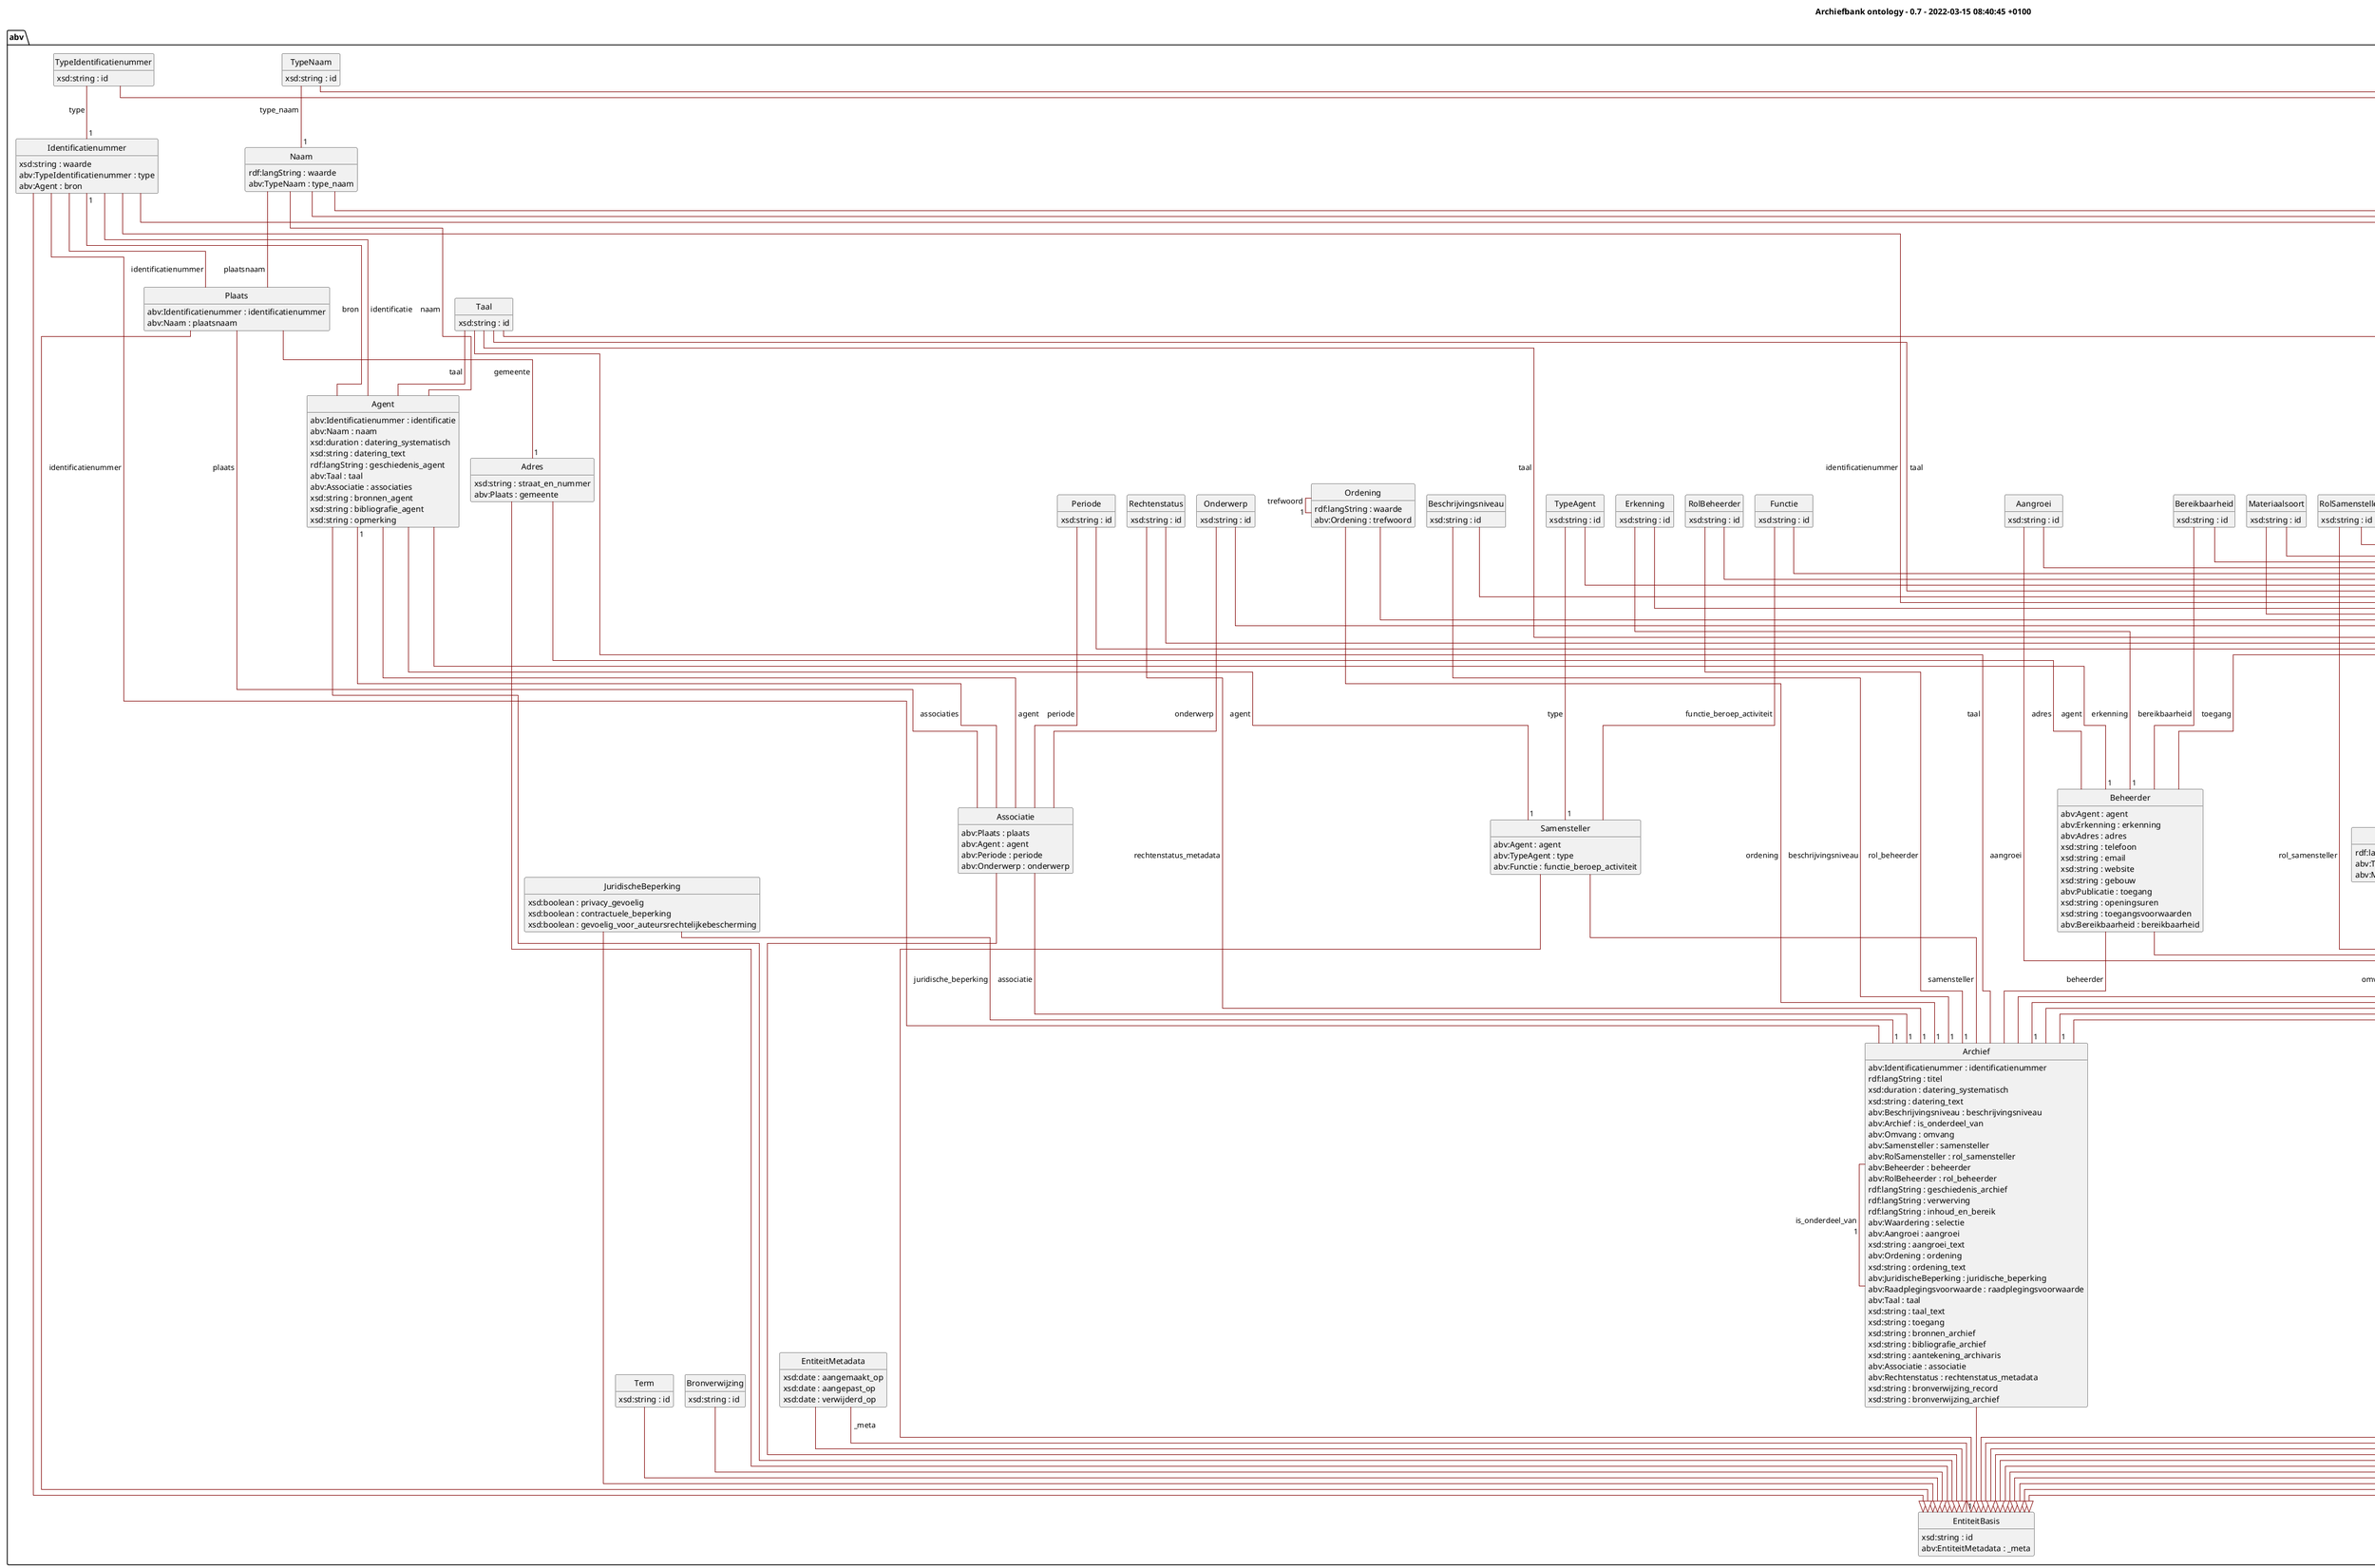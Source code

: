 @startuml
!pragma layout elk
skinparam classFontSize 14
!define LIGHTORANGE
skinparam groupInheritance 1
skinparam componentStyle uml2
skinparam wrapMessageWidth 100
skinparam ArrowColor #Maroon

title Archiefbank ontology - 0.7 - 2022-03-15 08:40:45 +0100
              
package abv {

class Aangroei{
	{field} xsd:string : id 
}

Aangroei --|> Codetabel

class Adres{
	{field} xsd:string : straat_en_nummer 
	{field} abv:Plaats : gemeente 
}
Plaats - "1" Adres : gemeente >
Adres --|> EntiteitBasis

class Agent{
	{field} abv:Identificatienummer : identificatie 
	{field} abv:Naam : naam 
	{field} xsd:duration : datering_systematisch 
	{field} xsd:string : datering_text 
	{field} rdf:langString : geschiedenis_agent 
	{field} abv:Taal : taal 
	{field} abv:Associatie : associaties 
	{field} xsd:string : bronnen_agent 
	{field} xsd:string : bibliografie_agent 
	{field} xsd:string : opmerking 
}
Identificatienummer -  Agent : identificatie >
Naam -  Agent : naam >
Taal -  Agent : taal >
Associatie - "1" Agent : associaties >
Agent --|> EntiteitBasis

class Archief{
	{field} abv:Identificatienummer : identificatienummer 
	{field} rdf:langString : titel 
	{field} xsd:duration : datering_systematisch 
	{field} xsd:string : datering_text 
	{field} abv:Beschrijvingsniveau : beschrijvingsniveau 
	{field} abv:Archief : is_onderdeel_van 
	{field} abv:Omvang : omvang 
	{field} abv:Samensteller : samensteller 
	{field} abv:RolSamensteller : rol_samensteller 
	{field} abv:Beheerder : beheerder 
	{field} abv:RolBeheerder : rol_beheerder 
	{field} rdf:langString : geschiedenis_archief 
	{field} rdf:langString : verwerving 
	{field} rdf:langString : inhoud_en_bereik 
	{field} abv:Waardering : selectie 
	{field} abv:Aangroei : aangroei 
	{field} xsd:string : aangroei_text 
	{field} abv:Ordening : ordening 
	{field} xsd:string : ordening_text 
	{field} abv:JuridischeBeperking : juridische_beperking 
	{field} abv:Raadplegingsvoorwaarde : raadplegingsvoorwaarde 
	{field} abv:Taal : taal 
	{field} xsd:string : taal_text 
	{field} xsd:string : toegang 
	{field} xsd:string : bronnen_archief 
	{field} xsd:string : bibliografie_archief 
	{field} xsd:string : aantekening_archivaris 
	{field} abv:Associatie : associatie 
	{field} abv:Rechtenstatus : rechtenstatus_metadata 
	{field} xsd:string : bronverwijzing_record 
	{field} xsd:string : bronverwijzing_archief 
}
Identificatienummer -  Archief : identificatienummer >
Beschrijvingsniveau - "1" Archief : beschrijvingsniveau >
Archief - "1" Archief : is_onderdeel_van >
Omvang -  Archief : omvang >
Samensteller -  Archief : samensteller >
RolSamensteller - "1" Archief : rol_samensteller >
Beheerder -  Archief : beheerder >
RolBeheerder - "1" Archief : rol_beheerder >
Waardering -  Archief : selectie >
Aangroei - "1" Archief : aangroei >
Ordening - "1" Archief : ordening >
JuridischeBeperking - "1" Archief : juridische_beperking >
Raadplegingsvoorwaarde -  Archief : raadplegingsvoorwaarde >
Taal -  Archief : taal >
Associatie - "1" Archief : associatie >
Rechtenstatus - "1" Archief : rechtenstatus_metadata >
Archief --|> EntiteitBasis

class Associatie{
	{field} abv:Plaats : plaats 
	{field} abv:Agent : agent 
	{field} abv:Periode : periode 
	{field} abv:Onderwerp : onderwerp 
}
Plaats -  Associatie : plaats >
Agent -  Associatie : agent >
Periode -  Associatie : periode >
Onderwerp -  Associatie : onderwerp >
Associatie --|> EntiteitBasis

class Beheerder{
	{field} abv:Agent : agent 
	{field} abv:Erkenning : erkenning 
	{field} abv:Adres : adres 
	{field} xsd:string : telefoon 
	{field} xsd:string : email 
	{field} xsd:string : website 
	{field} xsd:string : gebouw 
	{field} abv:Publicatie : toegang 
	{field} xsd:string : openingsuren 
	{field} xsd:string : toegangsvoorwaarden 
	{field} abv:Bereikbaarheid : bereikbaarheid 
}
Agent - "1" Beheerder : agent >
Erkenning - "1" Beheerder : erkenning >
Adres -  Beheerder : adres >
Publicatie -  Beheerder : toegang >
Bereikbaarheid -  Beheerder : bereikbaarheid >
Beheerder --|> EntiteitBasis

class Bereikbaarheid{
	{field} xsd:string : id 
}

Bereikbaarheid --|> Codetabel

class Beschrijvingsniveau{
	{field} xsd:string : id 
}

Beschrijvingsniveau --|> Codetabel

class BibliografieArchief{
	{field} xsd:string : id 
}

BibliografieArchief --|> Concept

class Bronbeschrijving{
	{field} xsd:string : id 
}

Bronbeschrijving --|> Concept

class Bronverwijzing{
	{field} xsd:string : id 
}

Bronverwijzing --|> EntiteitBasis

class Codetabel{
	{field} xsd:string : id 
}

Codetabel --|> Concept

class Concept{
	{field} abv:Identificatienummer : identificatienummer 
	{field} rdf:langString : label 
	{field} abv:TypeConcept : type 
	{field} rdf:langString : definitie 
}
Identificatienummer -  Concept : identificatienummer >
TypeConcept -  Concept : type >
Concept --|> EntiteitBasis

class Erkenning{
	{field} xsd:string : id 
}

Erkenning --|> Concept

class Functie{
	{field} xsd:string : id 
}

Functie --|> Codetabel

class FunctieBeroepActiviteit{
	{field} xsd:string : id 
}

FunctieBeroepActiviteit --|> Concept

class Identificatienummer{
	{field} xsd:string : waarde 
	{field} abv:TypeIdentificatienummer : type 
	{field} abv:Agent : bron 
}
TypeIdentificatienummer - "1" Identificatienummer : type >
Agent - "1" Identificatienummer : bron >
Identificatienummer --|> EntiteitBasis

class JuridischeBeperking{
	{field} xsd:boolean : privacy_gevoelig 
	{field} xsd:boolean : contractuele_beperking 
	{field} xsd:boolean : gevoelig_voor_auteursrechtelijkebescherming 
}

JuridischeBeperking --|> EntiteitBasis

class Naam{
	{field} rdf:langString : waarde 
	{field} abv:TypeNaam : type_naam 
}
TypeNaam - "1" Naam : type_naam >
Naam --|> EntiteitBasis

class Omvang{
	{field} rdf:langString : waarde 
	{field} abv:Taal : taal 
	{field} abv:Materiaalsoort : trefwoord 
}
Taal - "1" Omvang : taal >
Materiaalsoort -  Omvang : trefwoord >
Omvang --|> EntiteitBasis

class Onderwerp{
	{field} xsd:string : id 
}

Onderwerp --|> Codetabel

class Ordening{
	{field} rdf:langString : waarde 
	{field} abv:Ordening : trefwoord 
}
Ordening - "1" Ordening : trefwoord >
Ordening --|> Codetabel

class Periode{
	{field} xsd:string : id 
}

Periode --|> Codetabel

class Plaats{
	{field} abv:Identificatienummer : identificatienummer 
	{field} abv:Naam : plaatsnaam 
}
Identificatienummer -  Plaats : identificatienummer >
Naam -  Plaats : plaatsnaam >
Plaats --|> EntiteitBasis

class Publicatie{
	{field} abv:Identificatienummer : identificatienummer 
	{field} xsd:string : bibliografische_verwijzing 
	{field} abv:Naam : auteur 
	{field} rdf:langString : titel 
	{field} xsd:string : reeks 
	{field} xsd:string : reeksnummer 
	{field} xsd:string : uitgever 
	{field} xsd:string : plaats_van_uitgave 
	{field} xsd:date : datum_uitgave 
	{field} xsd:anyURI : url 
}
Identificatienummer -  Publicatie : identificatienummer >
Naam -  Publicatie : auteur >
Publicatie --|> EntiteitBasis

class Raadplegingsvoorwaarde{
	{field} xsd:string : tekst 
	{field} abv:Taal : taal 
	{field} abv:Raadplegingsstatus : raadplegingsstatus 
}
Taal - "1" Raadplegingsvoorwaarde : taal >
Raadplegingsstatus - "1" Raadplegingsvoorwaarde : raadplegingsstatus >
Raadplegingsvoorwaarde --|> EntiteitBasis

class Rechtenstatus{
	{field} xsd:string : id 
}

Rechtenstatus --|> Codetabel

class Rol{
	{field} xsd:string : id 
}

Rol --|> Concept

class RolBeheerder{
	{field} xsd:string : id 
}

RolBeheerder --|> Codetabel

class RolSamensteller{
	{field} xsd:string : id 
}

RolSamensteller --|> Codetabel

class Samensteller{
	{field} abv:Agent : agent 
	{field} abv:TypeAgent : type 
	{field} abv:Functie : functie_beroep_activiteit 
}
Agent - "1" Samensteller : agent >
TypeAgent - "1" Samensteller : type >
Functie -  Samensteller : functie_beroep_activiteit >
Samensteller --|> EntiteitBasis

class Soort{
	{field} xsd:string : id 
}

Soort --|> Concept

class Taal{
	{field} xsd:string : id 
}

Taal --|> Codetabel

class Term{
	{field} xsd:string : id 
}

Term --|> EntiteitBasis

class Toegang{
	{field} xsd:string : id 
}

Toegang --|> EntiteitBasis

class TypeAgent{
	{field} xsd:string : id 
}

TypeAgent --|> Codetabel

class TypeIdentificatienummer{
	{field} xsd:string : id 
}

TypeIdentificatienummer --|> Codetabel

class TypeNaam{
	{field} xsd:string : id 
}

TypeNaam --|> Codetabel

class TypeVergelijking{
	{field} xsd:string : id 
}

TypeVergelijking --|> Codetabel

class TypeWaarde{
	{field} xsd:string : id 
}

TypeWaarde --|> Codetabel

class Vergelijking{
	{field} rdf:langString : waarde 
	{field} abv:TypeVergelijking : type_vergelijking 
}
TypeVergelijking - "1" Vergelijking : type_vergelijking >
Vergelijking --|> EntiteitBasis

class Waarde{
	{field} xsd:string : id 
	{field} rdf:langString : waarde 
	{field} abv:TypeWaarde : type_waarde 
}
TypeWaarde - "1" Waarde : type_waarde >
Waarde --|> EntiteitBasis

class Waardering{
	{field} xsd:string : waardestelling 
	{field} abv:Waarde : waarde 
	{field} abv:Vergelijking : vergelijking 
	{field} xsd:date : datum_waardering 
	{field} abv:Publicatie : bron_waardering 
	{field} xsd:string : bijdragers 
	{field} xsd:string : opmerkingen 
}
Waarde -  Waardering : waarde >
Vergelijking -  Waardering : vergelijking >
Publicatie -  Waardering : bron_waardering >
Waardering --|> EntiteitBasis

class Materiaalsoort{
	{field} xsd:string : id 
}

Materiaalsoort --|> Codetabel

class Datering{
	{field} xsd:string : id 
}

Datering --|> EntiteitBasis

class Raadplegingsstatus{
	{field} xsd:string : id 
}

Raadplegingsstatus --|> Codetabel

class TypeConcept{
	{field} xsd:string : id 
}

TypeConcept --|> Codetabel

class EntiteitBasis{
	{field} xsd:string : id 
	{field} abv:EntiteitMetadata : _meta 
}
EntiteitMetadata - "1" EntiteitBasis : _meta >

class EntiteitMetadata{
	{field} xsd:date : aangemaakt_op 
	{field} xsd:date : aangepast_op 
	{field} xsd:date : verwijderd_op 
}

EntiteitMetadata --|> EntiteitBasis

hide circle
hide methods
hide empty members
@enduml
          
